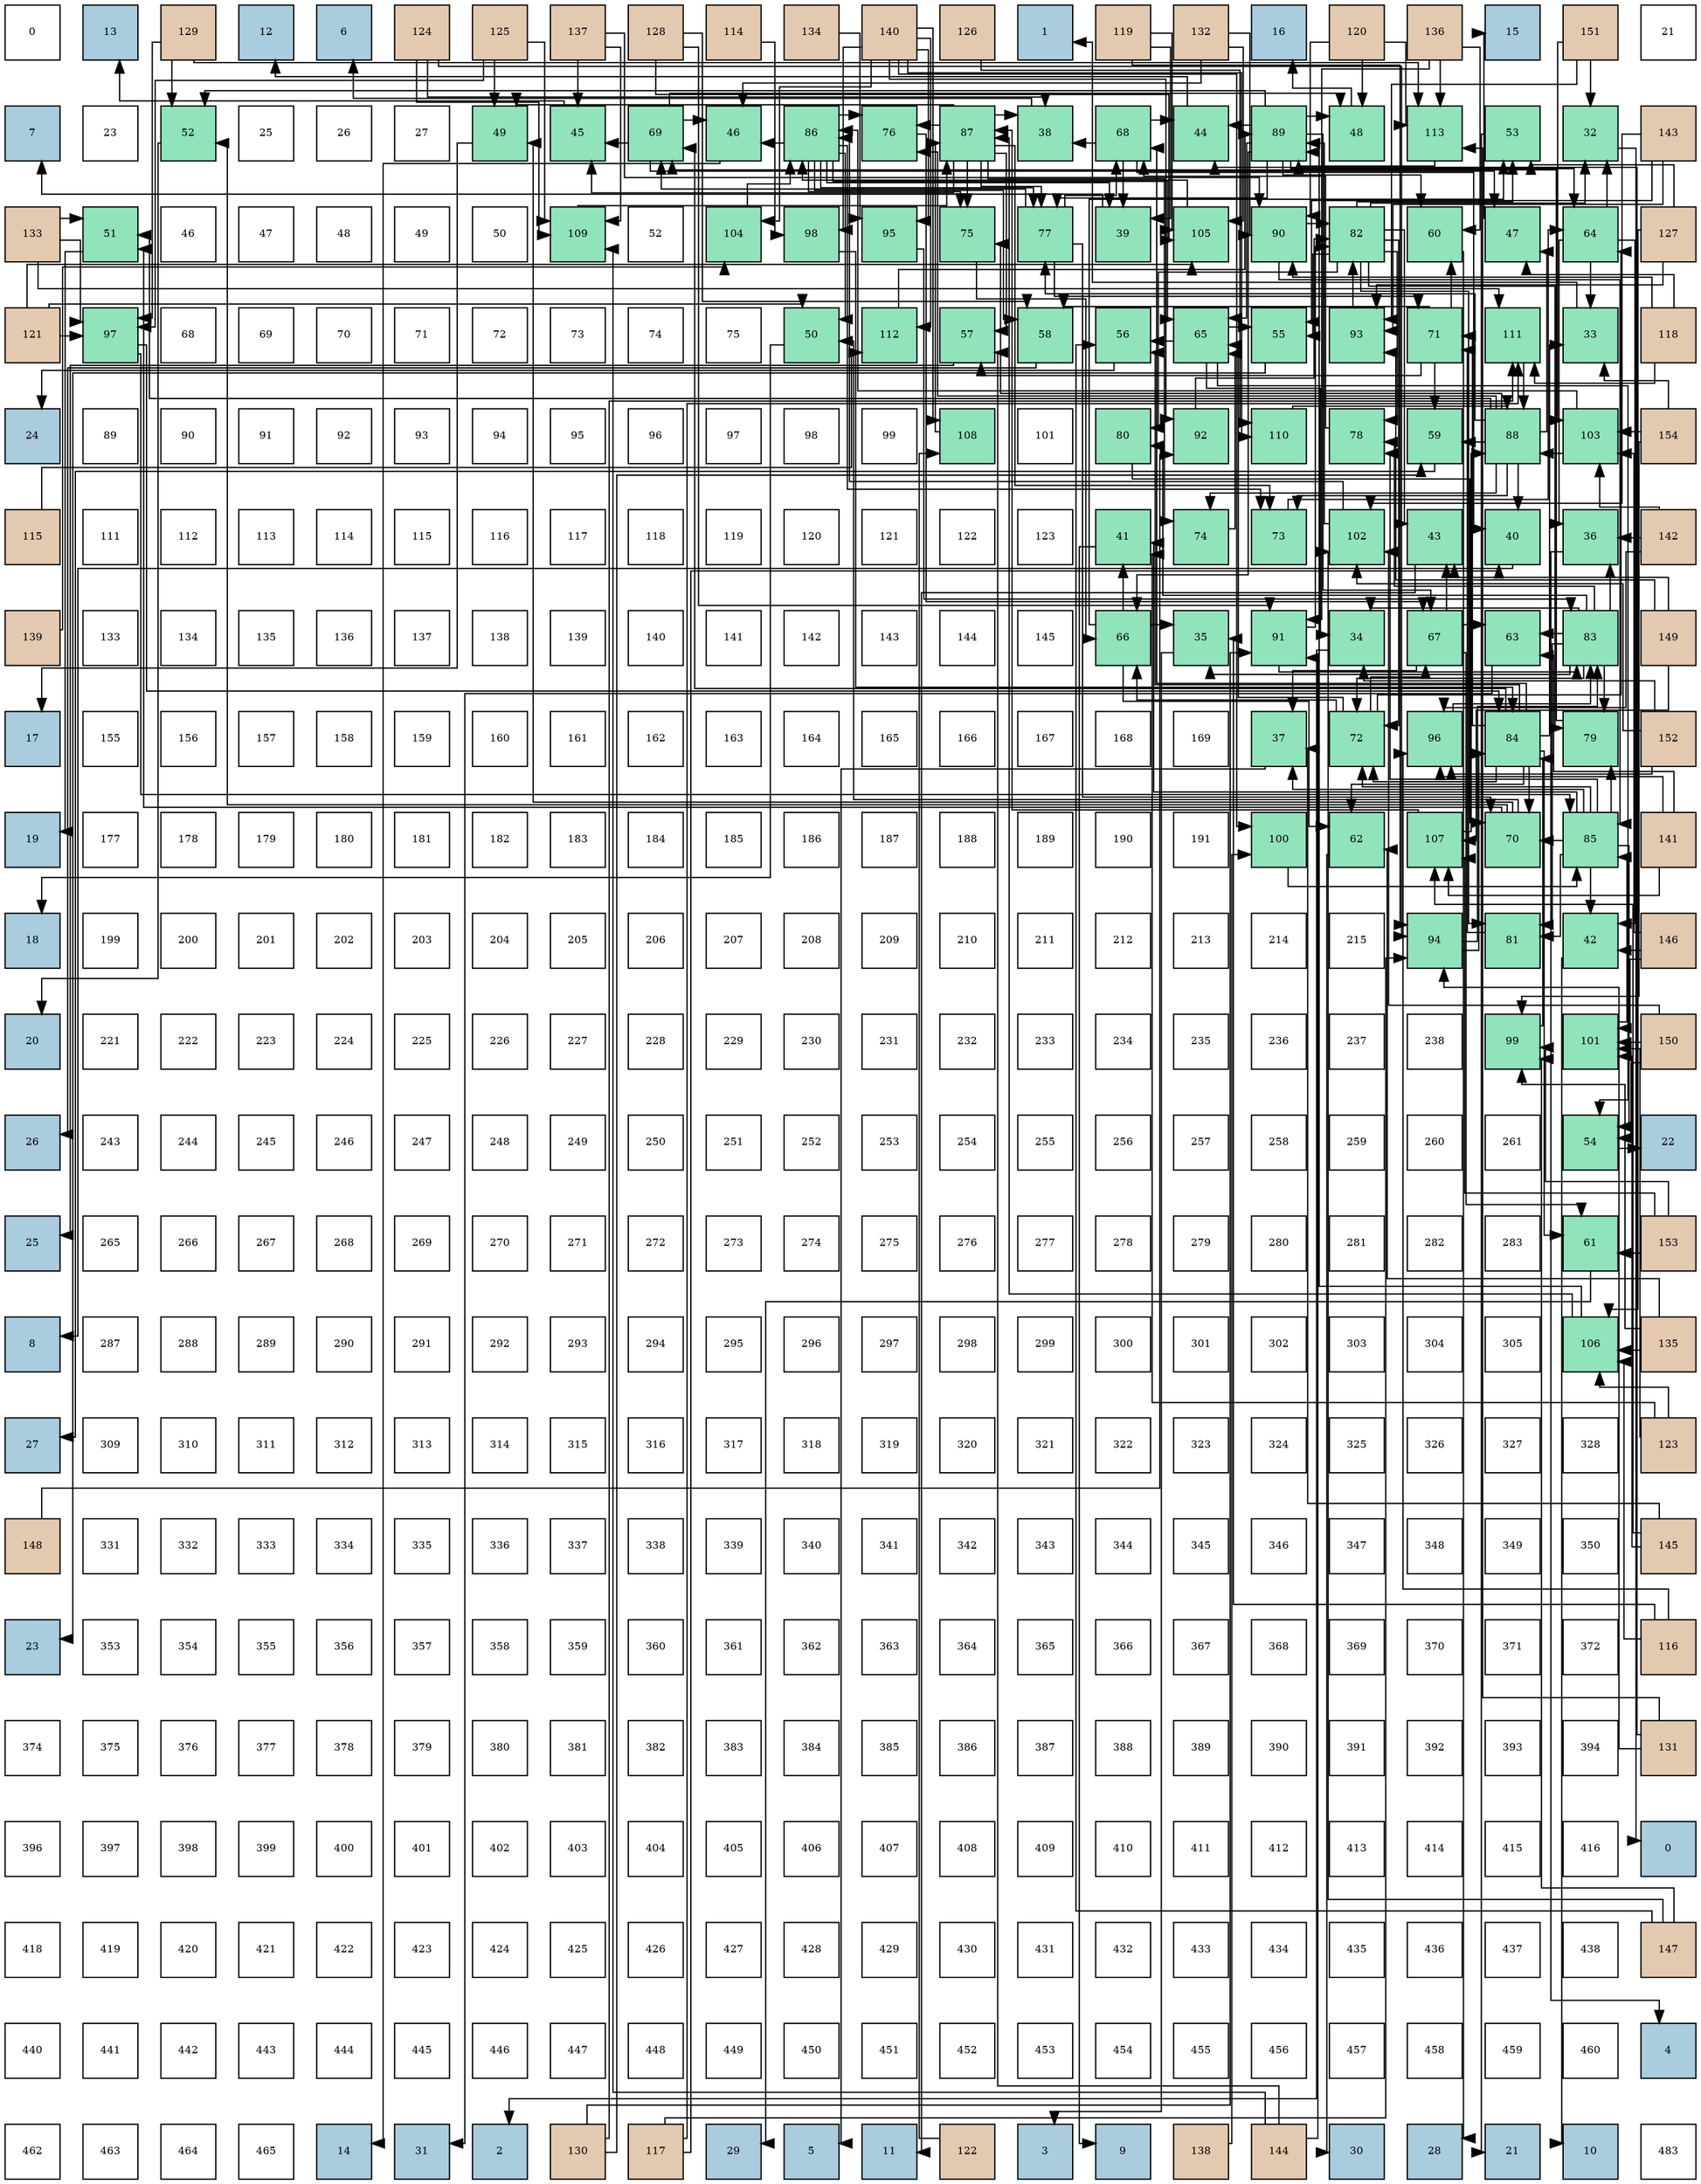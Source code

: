 digraph layout{
 rankdir=TB;
 splines=ortho;
 node [style=filled shape=square fixedsize=true width=0.6];
0[label="0", fontsize=8, fillcolor="#ffffff"];
1[label="13", fontsize=8, fillcolor="#a9ccde"];
2[label="129", fontsize=8, fillcolor="#e3c9af"];
3[label="12", fontsize=8, fillcolor="#a9ccde"];
4[label="6", fontsize=8, fillcolor="#a9ccde"];
5[label="124", fontsize=8, fillcolor="#e3c9af"];
6[label="125", fontsize=8, fillcolor="#e3c9af"];
7[label="137", fontsize=8, fillcolor="#e3c9af"];
8[label="128", fontsize=8, fillcolor="#e3c9af"];
9[label="114", fontsize=8, fillcolor="#e3c9af"];
10[label="134", fontsize=8, fillcolor="#e3c9af"];
11[label="140", fontsize=8, fillcolor="#e3c9af"];
12[label="126", fontsize=8, fillcolor="#e3c9af"];
13[label="1", fontsize=8, fillcolor="#a9ccde"];
14[label="119", fontsize=8, fillcolor="#e3c9af"];
15[label="132", fontsize=8, fillcolor="#e3c9af"];
16[label="16", fontsize=8, fillcolor="#a9ccde"];
17[label="120", fontsize=8, fillcolor="#e3c9af"];
18[label="136", fontsize=8, fillcolor="#e3c9af"];
19[label="15", fontsize=8, fillcolor="#a9ccde"];
20[label="151", fontsize=8, fillcolor="#e3c9af"];
21[label="21", fontsize=8, fillcolor="#ffffff"];
22[label="7", fontsize=8, fillcolor="#a9ccde"];
23[label="23", fontsize=8, fillcolor="#ffffff"];
24[label="52", fontsize=8, fillcolor="#91e3bb"];
25[label="25", fontsize=8, fillcolor="#ffffff"];
26[label="26", fontsize=8, fillcolor="#ffffff"];
27[label="27", fontsize=8, fillcolor="#ffffff"];
28[label="49", fontsize=8, fillcolor="#91e3bb"];
29[label="45", fontsize=8, fillcolor="#91e3bb"];
30[label="69", fontsize=8, fillcolor="#91e3bb"];
31[label="46", fontsize=8, fillcolor="#91e3bb"];
32[label="86", fontsize=8, fillcolor="#91e3bb"];
33[label="76", fontsize=8, fillcolor="#91e3bb"];
34[label="87", fontsize=8, fillcolor="#91e3bb"];
35[label="38", fontsize=8, fillcolor="#91e3bb"];
36[label="68", fontsize=8, fillcolor="#91e3bb"];
37[label="44", fontsize=8, fillcolor="#91e3bb"];
38[label="89", fontsize=8, fillcolor="#91e3bb"];
39[label="48", fontsize=8, fillcolor="#91e3bb"];
40[label="113", fontsize=8, fillcolor="#91e3bb"];
41[label="53", fontsize=8, fillcolor="#91e3bb"];
42[label="32", fontsize=8, fillcolor="#91e3bb"];
43[label="143", fontsize=8, fillcolor="#e3c9af"];
44[label="133", fontsize=8, fillcolor="#e3c9af"];
45[label="51", fontsize=8, fillcolor="#91e3bb"];
46[label="46", fontsize=8, fillcolor="#ffffff"];
47[label="47", fontsize=8, fillcolor="#ffffff"];
48[label="48", fontsize=8, fillcolor="#ffffff"];
49[label="49", fontsize=8, fillcolor="#ffffff"];
50[label="50", fontsize=8, fillcolor="#ffffff"];
51[label="109", fontsize=8, fillcolor="#91e3bb"];
52[label="52", fontsize=8, fillcolor="#ffffff"];
53[label="104", fontsize=8, fillcolor="#91e3bb"];
54[label="98", fontsize=8, fillcolor="#91e3bb"];
55[label="95", fontsize=8, fillcolor="#91e3bb"];
56[label="75", fontsize=8, fillcolor="#91e3bb"];
57[label="77", fontsize=8, fillcolor="#91e3bb"];
58[label="39", fontsize=8, fillcolor="#91e3bb"];
59[label="105", fontsize=8, fillcolor="#91e3bb"];
60[label="90", fontsize=8, fillcolor="#91e3bb"];
61[label="82", fontsize=8, fillcolor="#91e3bb"];
62[label="60", fontsize=8, fillcolor="#91e3bb"];
63[label="47", fontsize=8, fillcolor="#91e3bb"];
64[label="64", fontsize=8, fillcolor="#91e3bb"];
65[label="127", fontsize=8, fillcolor="#e3c9af"];
66[label="121", fontsize=8, fillcolor="#e3c9af"];
67[label="97", fontsize=8, fillcolor="#91e3bb"];
68[label="68", fontsize=8, fillcolor="#ffffff"];
69[label="69", fontsize=8, fillcolor="#ffffff"];
70[label="70", fontsize=8, fillcolor="#ffffff"];
71[label="71", fontsize=8, fillcolor="#ffffff"];
72[label="72", fontsize=8, fillcolor="#ffffff"];
73[label="73", fontsize=8, fillcolor="#ffffff"];
74[label="74", fontsize=8, fillcolor="#ffffff"];
75[label="75", fontsize=8, fillcolor="#ffffff"];
76[label="50", fontsize=8, fillcolor="#91e3bb"];
77[label="112", fontsize=8, fillcolor="#91e3bb"];
78[label="57", fontsize=8, fillcolor="#91e3bb"];
79[label="58", fontsize=8, fillcolor="#91e3bb"];
80[label="56", fontsize=8, fillcolor="#91e3bb"];
81[label="65", fontsize=8, fillcolor="#91e3bb"];
82[label="55", fontsize=8, fillcolor="#91e3bb"];
83[label="93", fontsize=8, fillcolor="#91e3bb"];
84[label="71", fontsize=8, fillcolor="#91e3bb"];
85[label="111", fontsize=8, fillcolor="#91e3bb"];
86[label="33", fontsize=8, fillcolor="#91e3bb"];
87[label="118", fontsize=8, fillcolor="#e3c9af"];
88[label="24", fontsize=8, fillcolor="#a9ccde"];
89[label="89", fontsize=8, fillcolor="#ffffff"];
90[label="90", fontsize=8, fillcolor="#ffffff"];
91[label="91", fontsize=8, fillcolor="#ffffff"];
92[label="92", fontsize=8, fillcolor="#ffffff"];
93[label="93", fontsize=8, fillcolor="#ffffff"];
94[label="94", fontsize=8, fillcolor="#ffffff"];
95[label="95", fontsize=8, fillcolor="#ffffff"];
96[label="96", fontsize=8, fillcolor="#ffffff"];
97[label="97", fontsize=8, fillcolor="#ffffff"];
98[label="98", fontsize=8, fillcolor="#ffffff"];
99[label="99", fontsize=8, fillcolor="#ffffff"];
100[label="108", fontsize=8, fillcolor="#91e3bb"];
101[label="101", fontsize=8, fillcolor="#ffffff"];
102[label="80", fontsize=8, fillcolor="#91e3bb"];
103[label="92", fontsize=8, fillcolor="#91e3bb"];
104[label="110", fontsize=8, fillcolor="#91e3bb"];
105[label="78", fontsize=8, fillcolor="#91e3bb"];
106[label="59", fontsize=8, fillcolor="#91e3bb"];
107[label="88", fontsize=8, fillcolor="#91e3bb"];
108[label="103", fontsize=8, fillcolor="#91e3bb"];
109[label="154", fontsize=8, fillcolor="#e3c9af"];
110[label="115", fontsize=8, fillcolor="#e3c9af"];
111[label="111", fontsize=8, fillcolor="#ffffff"];
112[label="112", fontsize=8, fillcolor="#ffffff"];
113[label="113", fontsize=8, fillcolor="#ffffff"];
114[label="114", fontsize=8, fillcolor="#ffffff"];
115[label="115", fontsize=8, fillcolor="#ffffff"];
116[label="116", fontsize=8, fillcolor="#ffffff"];
117[label="117", fontsize=8, fillcolor="#ffffff"];
118[label="118", fontsize=8, fillcolor="#ffffff"];
119[label="119", fontsize=8, fillcolor="#ffffff"];
120[label="120", fontsize=8, fillcolor="#ffffff"];
121[label="121", fontsize=8, fillcolor="#ffffff"];
122[label="122", fontsize=8, fillcolor="#ffffff"];
123[label="123", fontsize=8, fillcolor="#ffffff"];
124[label="41", fontsize=8, fillcolor="#91e3bb"];
125[label="74", fontsize=8, fillcolor="#91e3bb"];
126[label="73", fontsize=8, fillcolor="#91e3bb"];
127[label="102", fontsize=8, fillcolor="#91e3bb"];
128[label="43", fontsize=8, fillcolor="#91e3bb"];
129[label="40", fontsize=8, fillcolor="#91e3bb"];
130[label="36", fontsize=8, fillcolor="#91e3bb"];
131[label="142", fontsize=8, fillcolor="#e3c9af"];
132[label="139", fontsize=8, fillcolor="#e3c9af"];
133[label="133", fontsize=8, fillcolor="#ffffff"];
134[label="134", fontsize=8, fillcolor="#ffffff"];
135[label="135", fontsize=8, fillcolor="#ffffff"];
136[label="136", fontsize=8, fillcolor="#ffffff"];
137[label="137", fontsize=8, fillcolor="#ffffff"];
138[label="138", fontsize=8, fillcolor="#ffffff"];
139[label="139", fontsize=8, fillcolor="#ffffff"];
140[label="140", fontsize=8, fillcolor="#ffffff"];
141[label="141", fontsize=8, fillcolor="#ffffff"];
142[label="142", fontsize=8, fillcolor="#ffffff"];
143[label="143", fontsize=8, fillcolor="#ffffff"];
144[label="144", fontsize=8, fillcolor="#ffffff"];
145[label="145", fontsize=8, fillcolor="#ffffff"];
146[label="66", fontsize=8, fillcolor="#91e3bb"];
147[label="35", fontsize=8, fillcolor="#91e3bb"];
148[label="91", fontsize=8, fillcolor="#91e3bb"];
149[label="34", fontsize=8, fillcolor="#91e3bb"];
150[label="67", fontsize=8, fillcolor="#91e3bb"];
151[label="63", fontsize=8, fillcolor="#91e3bb"];
152[label="83", fontsize=8, fillcolor="#91e3bb"];
153[label="149", fontsize=8, fillcolor="#e3c9af"];
154[label="17", fontsize=8, fillcolor="#a9ccde"];
155[label="155", fontsize=8, fillcolor="#ffffff"];
156[label="156", fontsize=8, fillcolor="#ffffff"];
157[label="157", fontsize=8, fillcolor="#ffffff"];
158[label="158", fontsize=8, fillcolor="#ffffff"];
159[label="159", fontsize=8, fillcolor="#ffffff"];
160[label="160", fontsize=8, fillcolor="#ffffff"];
161[label="161", fontsize=8, fillcolor="#ffffff"];
162[label="162", fontsize=8, fillcolor="#ffffff"];
163[label="163", fontsize=8, fillcolor="#ffffff"];
164[label="164", fontsize=8, fillcolor="#ffffff"];
165[label="165", fontsize=8, fillcolor="#ffffff"];
166[label="166", fontsize=8, fillcolor="#ffffff"];
167[label="167", fontsize=8, fillcolor="#ffffff"];
168[label="168", fontsize=8, fillcolor="#ffffff"];
169[label="169", fontsize=8, fillcolor="#ffffff"];
170[label="37", fontsize=8, fillcolor="#91e3bb"];
171[label="72", fontsize=8, fillcolor="#91e3bb"];
172[label="96", fontsize=8, fillcolor="#91e3bb"];
173[label="84", fontsize=8, fillcolor="#91e3bb"];
174[label="79", fontsize=8, fillcolor="#91e3bb"];
175[label="152", fontsize=8, fillcolor="#e3c9af"];
176[label="19", fontsize=8, fillcolor="#a9ccde"];
177[label="177", fontsize=8, fillcolor="#ffffff"];
178[label="178", fontsize=8, fillcolor="#ffffff"];
179[label="179", fontsize=8, fillcolor="#ffffff"];
180[label="180", fontsize=8, fillcolor="#ffffff"];
181[label="181", fontsize=8, fillcolor="#ffffff"];
182[label="182", fontsize=8, fillcolor="#ffffff"];
183[label="183", fontsize=8, fillcolor="#ffffff"];
184[label="184", fontsize=8, fillcolor="#ffffff"];
185[label="185", fontsize=8, fillcolor="#ffffff"];
186[label="186", fontsize=8, fillcolor="#ffffff"];
187[label="187", fontsize=8, fillcolor="#ffffff"];
188[label="188", fontsize=8, fillcolor="#ffffff"];
189[label="189", fontsize=8, fillcolor="#ffffff"];
190[label="190", fontsize=8, fillcolor="#ffffff"];
191[label="191", fontsize=8, fillcolor="#ffffff"];
192[label="100", fontsize=8, fillcolor="#91e3bb"];
193[label="62", fontsize=8, fillcolor="#91e3bb"];
194[label="107", fontsize=8, fillcolor="#91e3bb"];
195[label="70", fontsize=8, fillcolor="#91e3bb"];
196[label="85", fontsize=8, fillcolor="#91e3bb"];
197[label="141", fontsize=8, fillcolor="#e3c9af"];
198[label="18", fontsize=8, fillcolor="#a9ccde"];
199[label="199", fontsize=8, fillcolor="#ffffff"];
200[label="200", fontsize=8, fillcolor="#ffffff"];
201[label="201", fontsize=8, fillcolor="#ffffff"];
202[label="202", fontsize=8, fillcolor="#ffffff"];
203[label="203", fontsize=8, fillcolor="#ffffff"];
204[label="204", fontsize=8, fillcolor="#ffffff"];
205[label="205", fontsize=8, fillcolor="#ffffff"];
206[label="206", fontsize=8, fillcolor="#ffffff"];
207[label="207", fontsize=8, fillcolor="#ffffff"];
208[label="208", fontsize=8, fillcolor="#ffffff"];
209[label="209", fontsize=8, fillcolor="#ffffff"];
210[label="210", fontsize=8, fillcolor="#ffffff"];
211[label="211", fontsize=8, fillcolor="#ffffff"];
212[label="212", fontsize=8, fillcolor="#ffffff"];
213[label="213", fontsize=8, fillcolor="#ffffff"];
214[label="214", fontsize=8, fillcolor="#ffffff"];
215[label="215", fontsize=8, fillcolor="#ffffff"];
216[label="94", fontsize=8, fillcolor="#91e3bb"];
217[label="81", fontsize=8, fillcolor="#91e3bb"];
218[label="42", fontsize=8, fillcolor="#91e3bb"];
219[label="146", fontsize=8, fillcolor="#e3c9af"];
220[label="20", fontsize=8, fillcolor="#a9ccde"];
221[label="221", fontsize=8, fillcolor="#ffffff"];
222[label="222", fontsize=8, fillcolor="#ffffff"];
223[label="223", fontsize=8, fillcolor="#ffffff"];
224[label="224", fontsize=8, fillcolor="#ffffff"];
225[label="225", fontsize=8, fillcolor="#ffffff"];
226[label="226", fontsize=8, fillcolor="#ffffff"];
227[label="227", fontsize=8, fillcolor="#ffffff"];
228[label="228", fontsize=8, fillcolor="#ffffff"];
229[label="229", fontsize=8, fillcolor="#ffffff"];
230[label="230", fontsize=8, fillcolor="#ffffff"];
231[label="231", fontsize=8, fillcolor="#ffffff"];
232[label="232", fontsize=8, fillcolor="#ffffff"];
233[label="233", fontsize=8, fillcolor="#ffffff"];
234[label="234", fontsize=8, fillcolor="#ffffff"];
235[label="235", fontsize=8, fillcolor="#ffffff"];
236[label="236", fontsize=8, fillcolor="#ffffff"];
237[label="237", fontsize=8, fillcolor="#ffffff"];
238[label="238", fontsize=8, fillcolor="#ffffff"];
239[label="99", fontsize=8, fillcolor="#91e3bb"];
240[label="101", fontsize=8, fillcolor="#91e3bb"];
241[label="150", fontsize=8, fillcolor="#e3c9af"];
242[label="26", fontsize=8, fillcolor="#a9ccde"];
243[label="243", fontsize=8, fillcolor="#ffffff"];
244[label="244", fontsize=8, fillcolor="#ffffff"];
245[label="245", fontsize=8, fillcolor="#ffffff"];
246[label="246", fontsize=8, fillcolor="#ffffff"];
247[label="247", fontsize=8, fillcolor="#ffffff"];
248[label="248", fontsize=8, fillcolor="#ffffff"];
249[label="249", fontsize=8, fillcolor="#ffffff"];
250[label="250", fontsize=8, fillcolor="#ffffff"];
251[label="251", fontsize=8, fillcolor="#ffffff"];
252[label="252", fontsize=8, fillcolor="#ffffff"];
253[label="253", fontsize=8, fillcolor="#ffffff"];
254[label="254", fontsize=8, fillcolor="#ffffff"];
255[label="255", fontsize=8, fillcolor="#ffffff"];
256[label="256", fontsize=8, fillcolor="#ffffff"];
257[label="257", fontsize=8, fillcolor="#ffffff"];
258[label="258", fontsize=8, fillcolor="#ffffff"];
259[label="259", fontsize=8, fillcolor="#ffffff"];
260[label="260", fontsize=8, fillcolor="#ffffff"];
261[label="261", fontsize=8, fillcolor="#ffffff"];
262[label="54", fontsize=8, fillcolor="#91e3bb"];
263[label="22", fontsize=8, fillcolor="#a9ccde"];
264[label="25", fontsize=8, fillcolor="#a9ccde"];
265[label="265", fontsize=8, fillcolor="#ffffff"];
266[label="266", fontsize=8, fillcolor="#ffffff"];
267[label="267", fontsize=8, fillcolor="#ffffff"];
268[label="268", fontsize=8, fillcolor="#ffffff"];
269[label="269", fontsize=8, fillcolor="#ffffff"];
270[label="270", fontsize=8, fillcolor="#ffffff"];
271[label="271", fontsize=8, fillcolor="#ffffff"];
272[label="272", fontsize=8, fillcolor="#ffffff"];
273[label="273", fontsize=8, fillcolor="#ffffff"];
274[label="274", fontsize=8, fillcolor="#ffffff"];
275[label="275", fontsize=8, fillcolor="#ffffff"];
276[label="276", fontsize=8, fillcolor="#ffffff"];
277[label="277", fontsize=8, fillcolor="#ffffff"];
278[label="278", fontsize=8, fillcolor="#ffffff"];
279[label="279", fontsize=8, fillcolor="#ffffff"];
280[label="280", fontsize=8, fillcolor="#ffffff"];
281[label="281", fontsize=8, fillcolor="#ffffff"];
282[label="282", fontsize=8, fillcolor="#ffffff"];
283[label="283", fontsize=8, fillcolor="#ffffff"];
284[label="61", fontsize=8, fillcolor="#91e3bb"];
285[label="153", fontsize=8, fillcolor="#e3c9af"];
286[label="8", fontsize=8, fillcolor="#a9ccde"];
287[label="287", fontsize=8, fillcolor="#ffffff"];
288[label="288", fontsize=8, fillcolor="#ffffff"];
289[label="289", fontsize=8, fillcolor="#ffffff"];
290[label="290", fontsize=8, fillcolor="#ffffff"];
291[label="291", fontsize=8, fillcolor="#ffffff"];
292[label="292", fontsize=8, fillcolor="#ffffff"];
293[label="293", fontsize=8, fillcolor="#ffffff"];
294[label="294", fontsize=8, fillcolor="#ffffff"];
295[label="295", fontsize=8, fillcolor="#ffffff"];
296[label="296", fontsize=8, fillcolor="#ffffff"];
297[label="297", fontsize=8, fillcolor="#ffffff"];
298[label="298", fontsize=8, fillcolor="#ffffff"];
299[label="299", fontsize=8, fillcolor="#ffffff"];
300[label="300", fontsize=8, fillcolor="#ffffff"];
301[label="301", fontsize=8, fillcolor="#ffffff"];
302[label="302", fontsize=8, fillcolor="#ffffff"];
303[label="303", fontsize=8, fillcolor="#ffffff"];
304[label="304", fontsize=8, fillcolor="#ffffff"];
305[label="305", fontsize=8, fillcolor="#ffffff"];
306[label="106", fontsize=8, fillcolor="#91e3bb"];
307[label="135", fontsize=8, fillcolor="#e3c9af"];
308[label="27", fontsize=8, fillcolor="#a9ccde"];
309[label="309", fontsize=8, fillcolor="#ffffff"];
310[label="310", fontsize=8, fillcolor="#ffffff"];
311[label="311", fontsize=8, fillcolor="#ffffff"];
312[label="312", fontsize=8, fillcolor="#ffffff"];
313[label="313", fontsize=8, fillcolor="#ffffff"];
314[label="314", fontsize=8, fillcolor="#ffffff"];
315[label="315", fontsize=8, fillcolor="#ffffff"];
316[label="316", fontsize=8, fillcolor="#ffffff"];
317[label="317", fontsize=8, fillcolor="#ffffff"];
318[label="318", fontsize=8, fillcolor="#ffffff"];
319[label="319", fontsize=8, fillcolor="#ffffff"];
320[label="320", fontsize=8, fillcolor="#ffffff"];
321[label="321", fontsize=8, fillcolor="#ffffff"];
322[label="322", fontsize=8, fillcolor="#ffffff"];
323[label="323", fontsize=8, fillcolor="#ffffff"];
324[label="324", fontsize=8, fillcolor="#ffffff"];
325[label="325", fontsize=8, fillcolor="#ffffff"];
326[label="326", fontsize=8, fillcolor="#ffffff"];
327[label="327", fontsize=8, fillcolor="#ffffff"];
328[label="328", fontsize=8, fillcolor="#ffffff"];
329[label="123", fontsize=8, fillcolor="#e3c9af"];
330[label="148", fontsize=8, fillcolor="#e3c9af"];
331[label="331", fontsize=8, fillcolor="#ffffff"];
332[label="332", fontsize=8, fillcolor="#ffffff"];
333[label="333", fontsize=8, fillcolor="#ffffff"];
334[label="334", fontsize=8, fillcolor="#ffffff"];
335[label="335", fontsize=8, fillcolor="#ffffff"];
336[label="336", fontsize=8, fillcolor="#ffffff"];
337[label="337", fontsize=8, fillcolor="#ffffff"];
338[label="338", fontsize=8, fillcolor="#ffffff"];
339[label="339", fontsize=8, fillcolor="#ffffff"];
340[label="340", fontsize=8, fillcolor="#ffffff"];
341[label="341", fontsize=8, fillcolor="#ffffff"];
342[label="342", fontsize=8, fillcolor="#ffffff"];
343[label="343", fontsize=8, fillcolor="#ffffff"];
344[label="344", fontsize=8, fillcolor="#ffffff"];
345[label="345", fontsize=8, fillcolor="#ffffff"];
346[label="346", fontsize=8, fillcolor="#ffffff"];
347[label="347", fontsize=8, fillcolor="#ffffff"];
348[label="348", fontsize=8, fillcolor="#ffffff"];
349[label="349", fontsize=8, fillcolor="#ffffff"];
350[label="350", fontsize=8, fillcolor="#ffffff"];
351[label="145", fontsize=8, fillcolor="#e3c9af"];
352[label="23", fontsize=8, fillcolor="#a9ccde"];
353[label="353", fontsize=8, fillcolor="#ffffff"];
354[label="354", fontsize=8, fillcolor="#ffffff"];
355[label="355", fontsize=8, fillcolor="#ffffff"];
356[label="356", fontsize=8, fillcolor="#ffffff"];
357[label="357", fontsize=8, fillcolor="#ffffff"];
358[label="358", fontsize=8, fillcolor="#ffffff"];
359[label="359", fontsize=8, fillcolor="#ffffff"];
360[label="360", fontsize=8, fillcolor="#ffffff"];
361[label="361", fontsize=8, fillcolor="#ffffff"];
362[label="362", fontsize=8, fillcolor="#ffffff"];
363[label="363", fontsize=8, fillcolor="#ffffff"];
364[label="364", fontsize=8, fillcolor="#ffffff"];
365[label="365", fontsize=8, fillcolor="#ffffff"];
366[label="366", fontsize=8, fillcolor="#ffffff"];
367[label="367", fontsize=8, fillcolor="#ffffff"];
368[label="368", fontsize=8, fillcolor="#ffffff"];
369[label="369", fontsize=8, fillcolor="#ffffff"];
370[label="370", fontsize=8, fillcolor="#ffffff"];
371[label="371", fontsize=8, fillcolor="#ffffff"];
372[label="372", fontsize=8, fillcolor="#ffffff"];
373[label="116", fontsize=8, fillcolor="#e3c9af"];
374[label="374", fontsize=8, fillcolor="#ffffff"];
375[label="375", fontsize=8, fillcolor="#ffffff"];
376[label="376", fontsize=8, fillcolor="#ffffff"];
377[label="377", fontsize=8, fillcolor="#ffffff"];
378[label="378", fontsize=8, fillcolor="#ffffff"];
379[label="379", fontsize=8, fillcolor="#ffffff"];
380[label="380", fontsize=8, fillcolor="#ffffff"];
381[label="381", fontsize=8, fillcolor="#ffffff"];
382[label="382", fontsize=8, fillcolor="#ffffff"];
383[label="383", fontsize=8, fillcolor="#ffffff"];
384[label="384", fontsize=8, fillcolor="#ffffff"];
385[label="385", fontsize=8, fillcolor="#ffffff"];
386[label="386", fontsize=8, fillcolor="#ffffff"];
387[label="387", fontsize=8, fillcolor="#ffffff"];
388[label="388", fontsize=8, fillcolor="#ffffff"];
389[label="389", fontsize=8, fillcolor="#ffffff"];
390[label="390", fontsize=8, fillcolor="#ffffff"];
391[label="391", fontsize=8, fillcolor="#ffffff"];
392[label="392", fontsize=8, fillcolor="#ffffff"];
393[label="393", fontsize=8, fillcolor="#ffffff"];
394[label="394", fontsize=8, fillcolor="#ffffff"];
395[label="131", fontsize=8, fillcolor="#e3c9af"];
396[label="396", fontsize=8, fillcolor="#ffffff"];
397[label="397", fontsize=8, fillcolor="#ffffff"];
398[label="398", fontsize=8, fillcolor="#ffffff"];
399[label="399", fontsize=8, fillcolor="#ffffff"];
400[label="400", fontsize=8, fillcolor="#ffffff"];
401[label="401", fontsize=8, fillcolor="#ffffff"];
402[label="402", fontsize=8, fillcolor="#ffffff"];
403[label="403", fontsize=8, fillcolor="#ffffff"];
404[label="404", fontsize=8, fillcolor="#ffffff"];
405[label="405", fontsize=8, fillcolor="#ffffff"];
406[label="406", fontsize=8, fillcolor="#ffffff"];
407[label="407", fontsize=8, fillcolor="#ffffff"];
408[label="408", fontsize=8, fillcolor="#ffffff"];
409[label="409", fontsize=8, fillcolor="#ffffff"];
410[label="410", fontsize=8, fillcolor="#ffffff"];
411[label="411", fontsize=8, fillcolor="#ffffff"];
412[label="412", fontsize=8, fillcolor="#ffffff"];
413[label="413", fontsize=8, fillcolor="#ffffff"];
414[label="414", fontsize=8, fillcolor="#ffffff"];
415[label="415", fontsize=8, fillcolor="#ffffff"];
416[label="416", fontsize=8, fillcolor="#ffffff"];
417[label="0", fontsize=8, fillcolor="#a9ccde"];
418[label="418", fontsize=8, fillcolor="#ffffff"];
419[label="419", fontsize=8, fillcolor="#ffffff"];
420[label="420", fontsize=8, fillcolor="#ffffff"];
421[label="421", fontsize=8, fillcolor="#ffffff"];
422[label="422", fontsize=8, fillcolor="#ffffff"];
423[label="423", fontsize=8, fillcolor="#ffffff"];
424[label="424", fontsize=8, fillcolor="#ffffff"];
425[label="425", fontsize=8, fillcolor="#ffffff"];
426[label="426", fontsize=8, fillcolor="#ffffff"];
427[label="427", fontsize=8, fillcolor="#ffffff"];
428[label="428", fontsize=8, fillcolor="#ffffff"];
429[label="429", fontsize=8, fillcolor="#ffffff"];
430[label="430", fontsize=8, fillcolor="#ffffff"];
431[label="431", fontsize=8, fillcolor="#ffffff"];
432[label="432", fontsize=8, fillcolor="#ffffff"];
433[label="433", fontsize=8, fillcolor="#ffffff"];
434[label="434", fontsize=8, fillcolor="#ffffff"];
435[label="435", fontsize=8, fillcolor="#ffffff"];
436[label="436", fontsize=8, fillcolor="#ffffff"];
437[label="437", fontsize=8, fillcolor="#ffffff"];
438[label="438", fontsize=8, fillcolor="#ffffff"];
439[label="147", fontsize=8, fillcolor="#e3c9af"];
440[label="440", fontsize=8, fillcolor="#ffffff"];
441[label="441", fontsize=8, fillcolor="#ffffff"];
442[label="442", fontsize=8, fillcolor="#ffffff"];
443[label="443", fontsize=8, fillcolor="#ffffff"];
444[label="444", fontsize=8, fillcolor="#ffffff"];
445[label="445", fontsize=8, fillcolor="#ffffff"];
446[label="446", fontsize=8, fillcolor="#ffffff"];
447[label="447", fontsize=8, fillcolor="#ffffff"];
448[label="448", fontsize=8, fillcolor="#ffffff"];
449[label="449", fontsize=8, fillcolor="#ffffff"];
450[label="450", fontsize=8, fillcolor="#ffffff"];
451[label="451", fontsize=8, fillcolor="#ffffff"];
452[label="452", fontsize=8, fillcolor="#ffffff"];
453[label="453", fontsize=8, fillcolor="#ffffff"];
454[label="454", fontsize=8, fillcolor="#ffffff"];
455[label="455", fontsize=8, fillcolor="#ffffff"];
456[label="456", fontsize=8, fillcolor="#ffffff"];
457[label="457", fontsize=8, fillcolor="#ffffff"];
458[label="458", fontsize=8, fillcolor="#ffffff"];
459[label="459", fontsize=8, fillcolor="#ffffff"];
460[label="460", fontsize=8, fillcolor="#ffffff"];
461[label="4", fontsize=8, fillcolor="#a9ccde"];
462[label="462", fontsize=8, fillcolor="#ffffff"];
463[label="463", fontsize=8, fillcolor="#ffffff"];
464[label="464", fontsize=8, fillcolor="#ffffff"];
465[label="465", fontsize=8, fillcolor="#ffffff"];
466[label="14", fontsize=8, fillcolor="#a9ccde"];
467[label="31", fontsize=8, fillcolor="#a9ccde"];
468[label="2", fontsize=8, fillcolor="#a9ccde"];
469[label="130", fontsize=8, fillcolor="#e3c9af"];
470[label="117", fontsize=8, fillcolor="#e3c9af"];
471[label="29", fontsize=8, fillcolor="#a9ccde"];
472[label="5", fontsize=8, fillcolor="#a9ccde"];
473[label="11", fontsize=8, fillcolor="#a9ccde"];
474[label="122", fontsize=8, fillcolor="#e3c9af"];
475[label="3", fontsize=8, fillcolor="#a9ccde"];
476[label="9", fontsize=8, fillcolor="#a9ccde"];
477[label="138", fontsize=8, fillcolor="#e3c9af"];
478[label="144", fontsize=8, fillcolor="#e3c9af"];
479[label="30", fontsize=8, fillcolor="#a9ccde"];
480[label="28", fontsize=8, fillcolor="#a9ccde"];
481[label="21", fontsize=8, fillcolor="#a9ccde"];
482[label="10", fontsize=8, fillcolor="#a9ccde"];
483[label="483", fontsize=8, fillcolor="#ffffff"];
edge [constraint=false, style=vis];42 -> 417;
86 -> 13;
149 -> 468;
147 -> 475;
130 -> 461;
170 -> 472;
35 -> 4;
58 -> 22;
129 -> 286;
124 -> 476;
218 -> 482;
128 -> 473;
37 -> 3;
29 -> 1;
31 -> 466;
63 -> 19;
39 -> 16;
28 -> 154;
76 -> 198;
45 -> 176;
24 -> 220;
41 -> 481;
262 -> 263;
82 -> 352;
80 -> 88;
78 -> 264;
79 -> 242;
106 -> 308;
62 -> 480;
284 -> 471;
193 -> 479;
151 -> 467;
64 -> 42;
64 -> 86;
64 -> 130;
64 -> 218;
81 -> 149;
81 -> 262;
81 -> 82;
81 -> 80;
146 -> 147;
146 -> 124;
146 -> 41;
146 -> 193;
150 -> 170;
150 -> 128;
150 -> 284;
150 -> 151;
36 -> 35;
36 -> 58;
36 -> 129;
36 -> 37;
30 -> 29;
30 -> 31;
30 -> 63;
30 -> 39;
195 -> 28;
195 -> 76;
195 -> 45;
195 -> 24;
84 -> 78;
84 -> 79;
84 -> 106;
84 -> 62;
171 -> 64;
171 -> 81;
171 -> 146;
171 -> 150;
126 -> 64;
125 -> 81;
56 -> 146;
33 -> 150;
57 -> 36;
57 -> 30;
57 -> 195;
57 -> 84;
105 -> 36;
174 -> 30;
102 -> 195;
217 -> 84;
61 -> 42;
61 -> 128;
61 -> 41;
61 -> 82;
61 -> 171;
61 -> 105;
61 -> 174;
61 -> 102;
61 -> 217;
152 -> 149;
152 -> 147;
152 -> 130;
152 -> 151;
152 -> 171;
152 -> 105;
152 -> 174;
152 -> 102;
152 -> 217;
173 -> 86;
173 -> 80;
173 -> 284;
173 -> 193;
173 -> 36;
173 -> 30;
173 -> 195;
173 -> 84;
173 -> 171;
196 -> 170;
196 -> 124;
196 -> 218;
196 -> 262;
196 -> 195;
196 -> 171;
196 -> 105;
196 -> 174;
196 -> 217;
32 -> 58;
32 -> 31;
32 -> 76;
32 -> 79;
32 -> 81;
32 -> 126;
32 -> 56;
32 -> 33;
32 -> 57;
34 -> 35;
34 -> 29;
34 -> 28;
34 -> 78;
34 -> 126;
34 -> 125;
34 -> 56;
34 -> 33;
34 -> 57;
107 -> 129;
107 -> 63;
107 -> 45;
107 -> 106;
107 -> 126;
107 -> 125;
107 -> 56;
107 -> 33;
107 -> 57;
38 -> 37;
38 -> 39;
38 -> 24;
38 -> 62;
38 -> 64;
38 -> 81;
38 -> 146;
38 -> 150;
38 -> 57;
60 -> 61;
60 -> 196;
148 -> 61;
148 -> 152;
103 -> 61;
83 -> 61;
216 -> 152;
216 -> 173;
55 -> 152;
172 -> 152;
67 -> 173;
67 -> 196;
54 -> 173;
239 -> 173;
192 -> 196;
240 -> 196;
127 -> 32;
127 -> 38;
108 -> 32;
108 -> 107;
53 -> 32;
59 -> 32;
306 -> 34;
306 -> 38;
194 -> 34;
194 -> 107;
100 -> 34;
51 -> 34;
104 -> 107;
85 -> 107;
77 -> 38;
40 -> 38;
9 -> 54;
110 -> 77;
373 -> 147;
373 -> 172;
373 -> 306;
470 -> 129;
470 -> 216;
470 -> 85;
87 -> 63;
87 -> 60;
87 -> 85;
14 -> 58;
14 -> 216;
14 -> 59;
17 -> 39;
17 -> 60;
17 -> 40;
66 -> 76;
66 -> 67;
66 -> 59;
474 -> 100;
329 -> 124;
329 -> 240;
329 -> 306;
5 -> 35;
5 -> 216;
5 -> 51;
6 -> 28;
6 -> 67;
6 -> 51;
12 -> 104;
65 -> 41;
65 -> 83;
65 -> 306;
8 -> 79;
8 -> 148;
8 -> 59;
2 -> 24;
2 -> 67;
2 -> 40;
469 -> 106;
469 -> 148;
469 -> 85;
395 -> 37;
395 -> 216;
395 -> 40;
15 -> 31;
15 -> 60;
15 -> 59;
44 -> 45;
44 -> 67;
44 -> 85;
10 -> 55;
307 -> 193;
307 -> 239;
307 -> 306;
18 -> 62;
18 -> 148;
18 -> 40;
7 -> 29;
7 -> 60;
7 -> 51;
477 -> 192;
132 -> 53;
11 -> 103;
11 -> 55;
11 -> 54;
11 -> 192;
11 -> 53;
11 -> 100;
11 -> 104;
11 -> 77;
197 -> 151;
197 -> 172;
197 -> 194;
131 -> 130;
131 -> 172;
131 -> 108;
43 -> 82;
43 -> 83;
43 -> 127;
478 -> 78;
478 -> 148;
478 -> 51;
351 -> 170;
351 -> 240;
351 -> 194;
219 -> 218;
219 -> 240;
219 -> 108;
439 -> 80;
439 -> 239;
439 -> 127;
330 -> 103;
153 -> 128;
153 -> 83;
153 -> 194;
241 -> 262;
241 -> 240;
241 -> 127;
20 -> 42;
20 -> 83;
20 -> 108;
175 -> 149;
175 -> 172;
175 -> 127;
285 -> 284;
285 -> 239;
285 -> 194;
109 -> 86;
109 -> 239;
109 -> 108;
edge [constraint=true, style=invis];
0 -> 22 -> 44 -> 66 -> 88 -> 110 -> 132 -> 154 -> 176 -> 198 -> 220 -> 242 -> 264 -> 286 -> 308 -> 330 -> 352 -> 374 -> 396 -> 418 -> 440 -> 462;
1 -> 23 -> 45 -> 67 -> 89 -> 111 -> 133 -> 155 -> 177 -> 199 -> 221 -> 243 -> 265 -> 287 -> 309 -> 331 -> 353 -> 375 -> 397 -> 419 -> 441 -> 463;
2 -> 24 -> 46 -> 68 -> 90 -> 112 -> 134 -> 156 -> 178 -> 200 -> 222 -> 244 -> 266 -> 288 -> 310 -> 332 -> 354 -> 376 -> 398 -> 420 -> 442 -> 464;
3 -> 25 -> 47 -> 69 -> 91 -> 113 -> 135 -> 157 -> 179 -> 201 -> 223 -> 245 -> 267 -> 289 -> 311 -> 333 -> 355 -> 377 -> 399 -> 421 -> 443 -> 465;
4 -> 26 -> 48 -> 70 -> 92 -> 114 -> 136 -> 158 -> 180 -> 202 -> 224 -> 246 -> 268 -> 290 -> 312 -> 334 -> 356 -> 378 -> 400 -> 422 -> 444 -> 466;
5 -> 27 -> 49 -> 71 -> 93 -> 115 -> 137 -> 159 -> 181 -> 203 -> 225 -> 247 -> 269 -> 291 -> 313 -> 335 -> 357 -> 379 -> 401 -> 423 -> 445 -> 467;
6 -> 28 -> 50 -> 72 -> 94 -> 116 -> 138 -> 160 -> 182 -> 204 -> 226 -> 248 -> 270 -> 292 -> 314 -> 336 -> 358 -> 380 -> 402 -> 424 -> 446 -> 468;
7 -> 29 -> 51 -> 73 -> 95 -> 117 -> 139 -> 161 -> 183 -> 205 -> 227 -> 249 -> 271 -> 293 -> 315 -> 337 -> 359 -> 381 -> 403 -> 425 -> 447 -> 469;
8 -> 30 -> 52 -> 74 -> 96 -> 118 -> 140 -> 162 -> 184 -> 206 -> 228 -> 250 -> 272 -> 294 -> 316 -> 338 -> 360 -> 382 -> 404 -> 426 -> 448 -> 470;
9 -> 31 -> 53 -> 75 -> 97 -> 119 -> 141 -> 163 -> 185 -> 207 -> 229 -> 251 -> 273 -> 295 -> 317 -> 339 -> 361 -> 383 -> 405 -> 427 -> 449 -> 471;
10 -> 32 -> 54 -> 76 -> 98 -> 120 -> 142 -> 164 -> 186 -> 208 -> 230 -> 252 -> 274 -> 296 -> 318 -> 340 -> 362 -> 384 -> 406 -> 428 -> 450 -> 472;
11 -> 33 -> 55 -> 77 -> 99 -> 121 -> 143 -> 165 -> 187 -> 209 -> 231 -> 253 -> 275 -> 297 -> 319 -> 341 -> 363 -> 385 -> 407 -> 429 -> 451 -> 473;
12 -> 34 -> 56 -> 78 -> 100 -> 122 -> 144 -> 166 -> 188 -> 210 -> 232 -> 254 -> 276 -> 298 -> 320 -> 342 -> 364 -> 386 -> 408 -> 430 -> 452 -> 474;
13 -> 35 -> 57 -> 79 -> 101 -> 123 -> 145 -> 167 -> 189 -> 211 -> 233 -> 255 -> 277 -> 299 -> 321 -> 343 -> 365 -> 387 -> 409 -> 431 -> 453 -> 475;
14 -> 36 -> 58 -> 80 -> 102 -> 124 -> 146 -> 168 -> 190 -> 212 -> 234 -> 256 -> 278 -> 300 -> 322 -> 344 -> 366 -> 388 -> 410 -> 432 -> 454 -> 476;
15 -> 37 -> 59 -> 81 -> 103 -> 125 -> 147 -> 169 -> 191 -> 213 -> 235 -> 257 -> 279 -> 301 -> 323 -> 345 -> 367 -> 389 -> 411 -> 433 -> 455 -> 477;
16 -> 38 -> 60 -> 82 -> 104 -> 126 -> 148 -> 170 -> 192 -> 214 -> 236 -> 258 -> 280 -> 302 -> 324 -> 346 -> 368 -> 390 -> 412 -> 434 -> 456 -> 478;
17 -> 39 -> 61 -> 83 -> 105 -> 127 -> 149 -> 171 -> 193 -> 215 -> 237 -> 259 -> 281 -> 303 -> 325 -> 347 -> 369 -> 391 -> 413 -> 435 -> 457 -> 479;
18 -> 40 -> 62 -> 84 -> 106 -> 128 -> 150 -> 172 -> 194 -> 216 -> 238 -> 260 -> 282 -> 304 -> 326 -> 348 -> 370 -> 392 -> 414 -> 436 -> 458 -> 480;
19 -> 41 -> 63 -> 85 -> 107 -> 129 -> 151 -> 173 -> 195 -> 217 -> 239 -> 261 -> 283 -> 305 -> 327 -> 349 -> 371 -> 393 -> 415 -> 437 -> 459 -> 481;
20 -> 42 -> 64 -> 86 -> 108 -> 130 -> 152 -> 174 -> 196 -> 218 -> 240 -> 262 -> 284 -> 306 -> 328 -> 350 -> 372 -> 394 -> 416 -> 438 -> 460 -> 482;
21 -> 43 -> 65 -> 87 -> 109 -> 131 -> 153 -> 175 -> 197 -> 219 -> 241 -> 263 -> 285 -> 307 -> 329 -> 351 -> 373 -> 395 -> 417 -> 439 -> 461 -> 483;
rank = same {0 -> 1 -> 2 -> 3 -> 4 -> 5 -> 6 -> 7 -> 8 -> 9 -> 10 -> 11 -> 12 -> 13 -> 14 -> 15 -> 16 -> 17 -> 18 -> 19 -> 20 -> 21};
rank = same {22 -> 23 -> 24 -> 25 -> 26 -> 27 -> 28 -> 29 -> 30 -> 31 -> 32 -> 33 -> 34 -> 35 -> 36 -> 37 -> 38 -> 39 -> 40 -> 41 -> 42 -> 43};
rank = same {44 -> 45 -> 46 -> 47 -> 48 -> 49 -> 50 -> 51 -> 52 -> 53 -> 54 -> 55 -> 56 -> 57 -> 58 -> 59 -> 60 -> 61 -> 62 -> 63 -> 64 -> 65};
rank = same {66 -> 67 -> 68 -> 69 -> 70 -> 71 -> 72 -> 73 -> 74 -> 75 -> 76 -> 77 -> 78 -> 79 -> 80 -> 81 -> 82 -> 83 -> 84 -> 85 -> 86 -> 87};
rank = same {88 -> 89 -> 90 -> 91 -> 92 -> 93 -> 94 -> 95 -> 96 -> 97 -> 98 -> 99 -> 100 -> 101 -> 102 -> 103 -> 104 -> 105 -> 106 -> 107 -> 108 -> 109};
rank = same {110 -> 111 -> 112 -> 113 -> 114 -> 115 -> 116 -> 117 -> 118 -> 119 -> 120 -> 121 -> 122 -> 123 -> 124 -> 125 -> 126 -> 127 -> 128 -> 129 -> 130 -> 131};
rank = same {132 -> 133 -> 134 -> 135 -> 136 -> 137 -> 138 -> 139 -> 140 -> 141 -> 142 -> 143 -> 144 -> 145 -> 146 -> 147 -> 148 -> 149 -> 150 -> 151 -> 152 -> 153};
rank = same {154 -> 155 -> 156 -> 157 -> 158 -> 159 -> 160 -> 161 -> 162 -> 163 -> 164 -> 165 -> 166 -> 167 -> 168 -> 169 -> 170 -> 171 -> 172 -> 173 -> 174 -> 175};
rank = same {176 -> 177 -> 178 -> 179 -> 180 -> 181 -> 182 -> 183 -> 184 -> 185 -> 186 -> 187 -> 188 -> 189 -> 190 -> 191 -> 192 -> 193 -> 194 -> 195 -> 196 -> 197};
rank = same {198 -> 199 -> 200 -> 201 -> 202 -> 203 -> 204 -> 205 -> 206 -> 207 -> 208 -> 209 -> 210 -> 211 -> 212 -> 213 -> 214 -> 215 -> 216 -> 217 -> 218 -> 219};
rank = same {220 -> 221 -> 222 -> 223 -> 224 -> 225 -> 226 -> 227 -> 228 -> 229 -> 230 -> 231 -> 232 -> 233 -> 234 -> 235 -> 236 -> 237 -> 238 -> 239 -> 240 -> 241};
rank = same {242 -> 243 -> 244 -> 245 -> 246 -> 247 -> 248 -> 249 -> 250 -> 251 -> 252 -> 253 -> 254 -> 255 -> 256 -> 257 -> 258 -> 259 -> 260 -> 261 -> 262 -> 263};
rank = same {264 -> 265 -> 266 -> 267 -> 268 -> 269 -> 270 -> 271 -> 272 -> 273 -> 274 -> 275 -> 276 -> 277 -> 278 -> 279 -> 280 -> 281 -> 282 -> 283 -> 284 -> 285};
rank = same {286 -> 287 -> 288 -> 289 -> 290 -> 291 -> 292 -> 293 -> 294 -> 295 -> 296 -> 297 -> 298 -> 299 -> 300 -> 301 -> 302 -> 303 -> 304 -> 305 -> 306 -> 307};
rank = same {308 -> 309 -> 310 -> 311 -> 312 -> 313 -> 314 -> 315 -> 316 -> 317 -> 318 -> 319 -> 320 -> 321 -> 322 -> 323 -> 324 -> 325 -> 326 -> 327 -> 328 -> 329};
rank = same {330 -> 331 -> 332 -> 333 -> 334 -> 335 -> 336 -> 337 -> 338 -> 339 -> 340 -> 341 -> 342 -> 343 -> 344 -> 345 -> 346 -> 347 -> 348 -> 349 -> 350 -> 351};
rank = same {352 -> 353 -> 354 -> 355 -> 356 -> 357 -> 358 -> 359 -> 360 -> 361 -> 362 -> 363 -> 364 -> 365 -> 366 -> 367 -> 368 -> 369 -> 370 -> 371 -> 372 -> 373};
rank = same {374 -> 375 -> 376 -> 377 -> 378 -> 379 -> 380 -> 381 -> 382 -> 383 -> 384 -> 385 -> 386 -> 387 -> 388 -> 389 -> 390 -> 391 -> 392 -> 393 -> 394 -> 395};
rank = same {396 -> 397 -> 398 -> 399 -> 400 -> 401 -> 402 -> 403 -> 404 -> 405 -> 406 -> 407 -> 408 -> 409 -> 410 -> 411 -> 412 -> 413 -> 414 -> 415 -> 416 -> 417};
rank = same {418 -> 419 -> 420 -> 421 -> 422 -> 423 -> 424 -> 425 -> 426 -> 427 -> 428 -> 429 -> 430 -> 431 -> 432 -> 433 -> 434 -> 435 -> 436 -> 437 -> 438 -> 439};
rank = same {440 -> 441 -> 442 -> 443 -> 444 -> 445 -> 446 -> 447 -> 448 -> 449 -> 450 -> 451 -> 452 -> 453 -> 454 -> 455 -> 456 -> 457 -> 458 -> 459 -> 460 -> 461};
rank = same {462 -> 463 -> 464 -> 465 -> 466 -> 467 -> 468 -> 469 -> 470 -> 471 -> 472 -> 473 -> 474 -> 475 -> 476 -> 477 -> 478 -> 479 -> 480 -> 481 -> 482 -> 483};
}